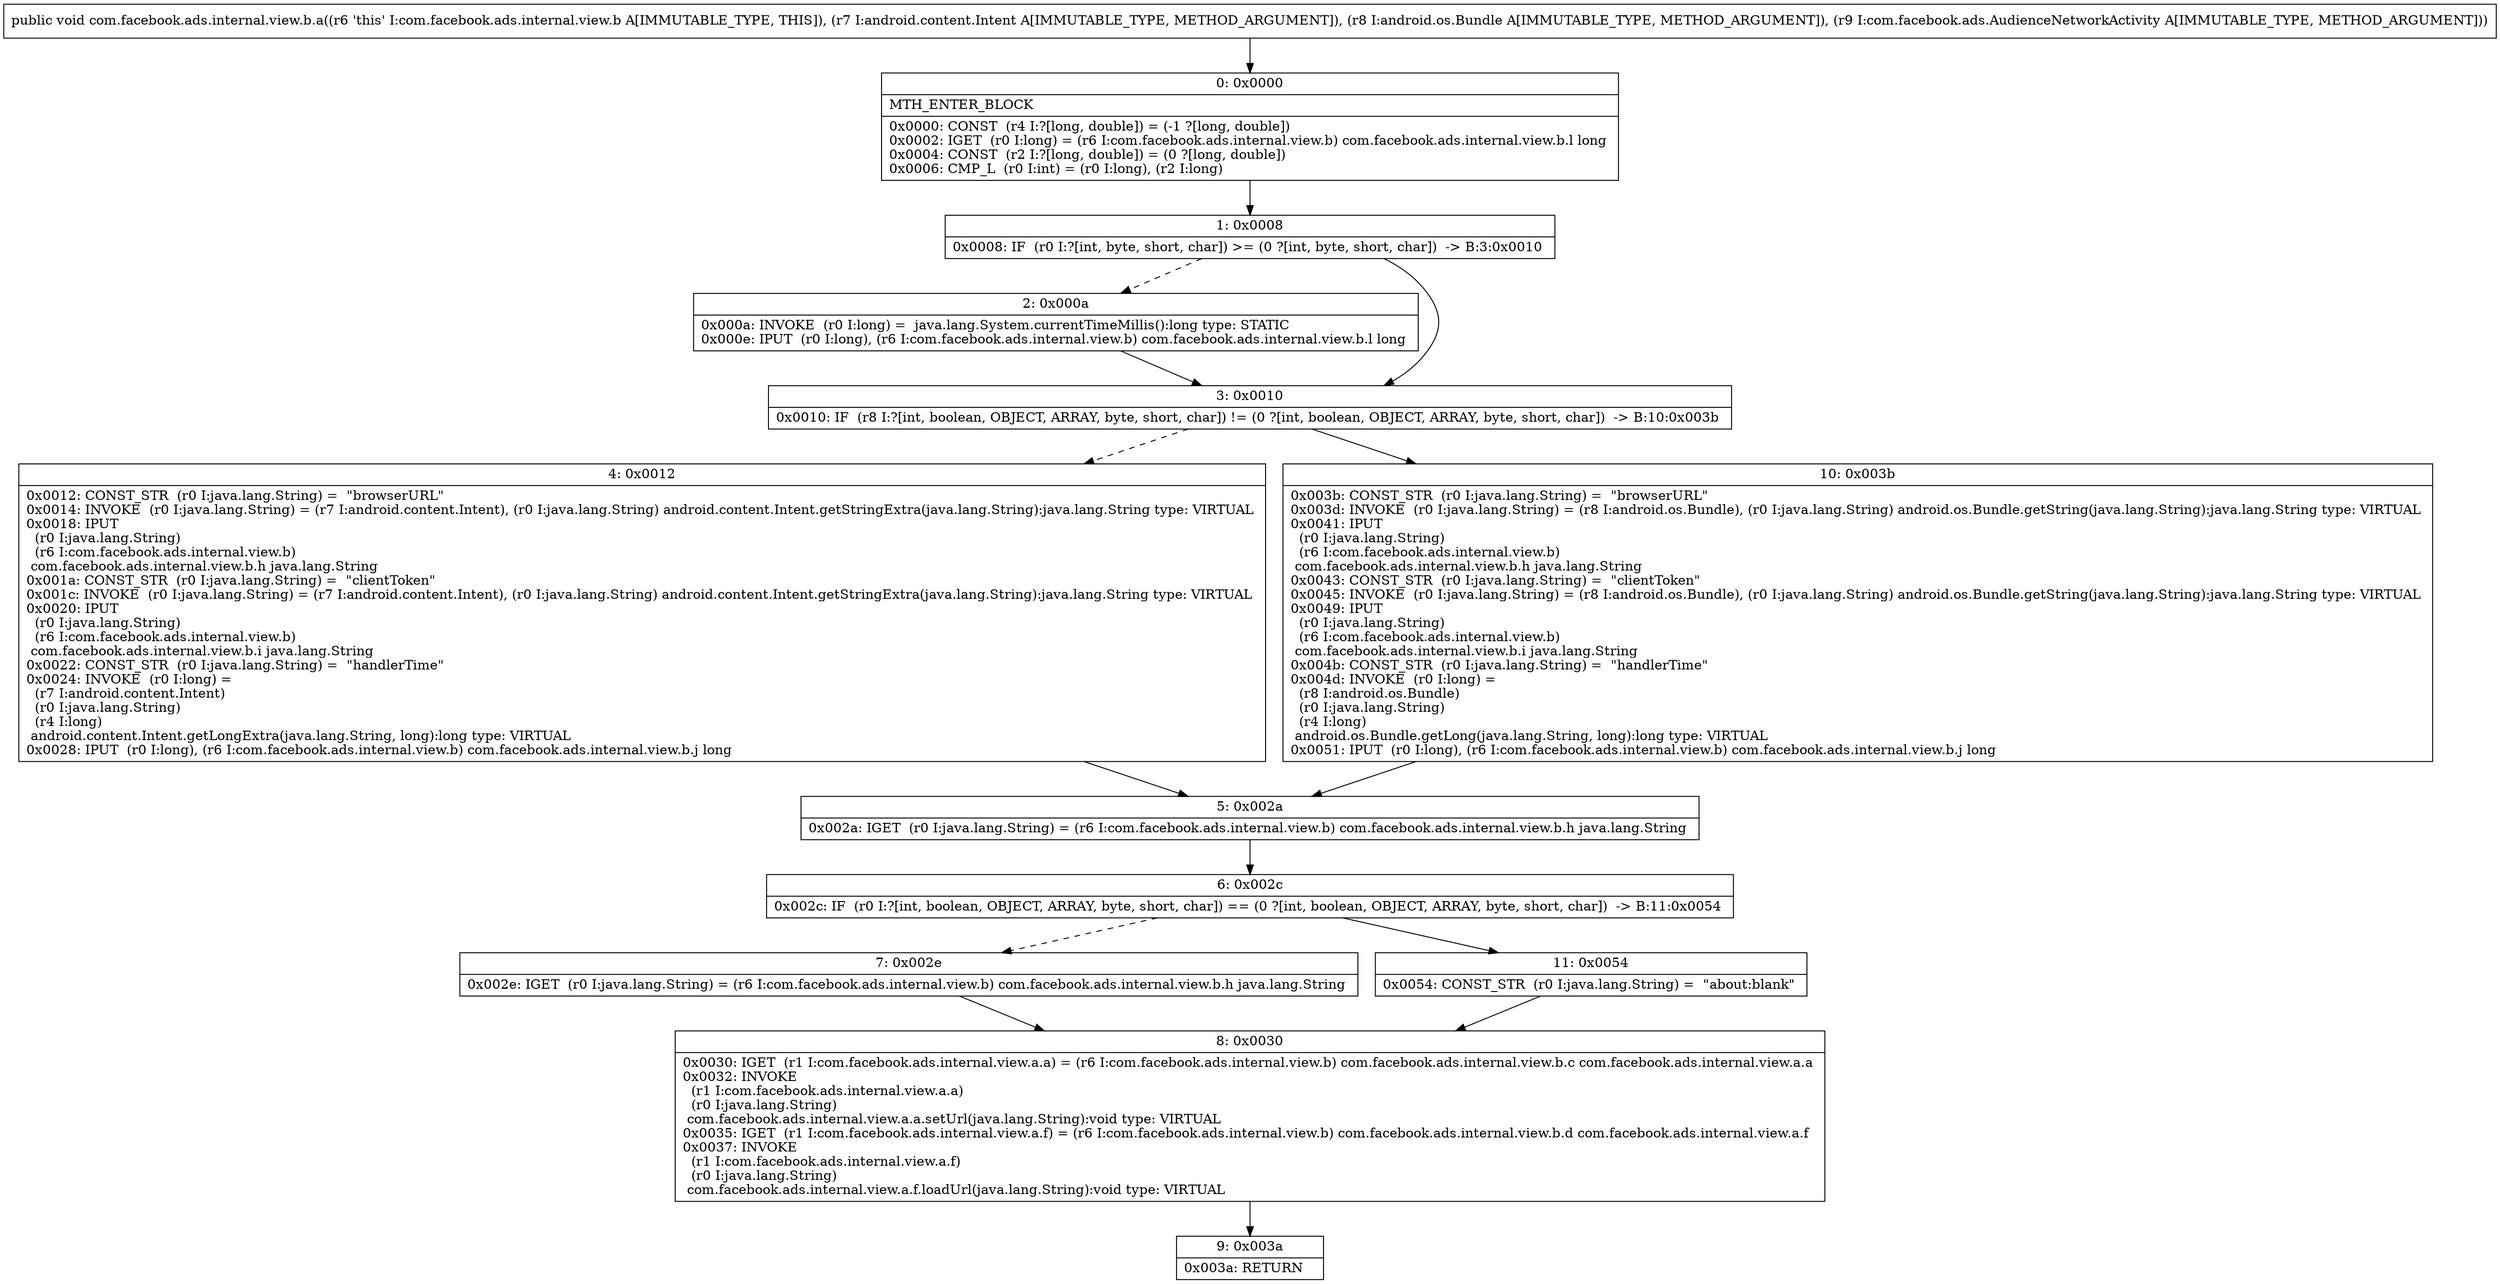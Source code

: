 digraph "CFG forcom.facebook.ads.internal.view.b.a(Landroid\/content\/Intent;Landroid\/os\/Bundle;Lcom\/facebook\/ads\/AudienceNetworkActivity;)V" {
Node_0 [shape=record,label="{0\:\ 0x0000|MTH_ENTER_BLOCK\l|0x0000: CONST  (r4 I:?[long, double]) = (\-1 ?[long, double]) \l0x0002: IGET  (r0 I:long) = (r6 I:com.facebook.ads.internal.view.b) com.facebook.ads.internal.view.b.l long \l0x0004: CONST  (r2 I:?[long, double]) = (0 ?[long, double]) \l0x0006: CMP_L  (r0 I:int) = (r0 I:long), (r2 I:long) \l}"];
Node_1 [shape=record,label="{1\:\ 0x0008|0x0008: IF  (r0 I:?[int, byte, short, char]) \>= (0 ?[int, byte, short, char])  \-\> B:3:0x0010 \l}"];
Node_2 [shape=record,label="{2\:\ 0x000a|0x000a: INVOKE  (r0 I:long) =  java.lang.System.currentTimeMillis():long type: STATIC \l0x000e: IPUT  (r0 I:long), (r6 I:com.facebook.ads.internal.view.b) com.facebook.ads.internal.view.b.l long \l}"];
Node_3 [shape=record,label="{3\:\ 0x0010|0x0010: IF  (r8 I:?[int, boolean, OBJECT, ARRAY, byte, short, char]) != (0 ?[int, boolean, OBJECT, ARRAY, byte, short, char])  \-\> B:10:0x003b \l}"];
Node_4 [shape=record,label="{4\:\ 0x0012|0x0012: CONST_STR  (r0 I:java.lang.String) =  \"browserURL\" \l0x0014: INVOKE  (r0 I:java.lang.String) = (r7 I:android.content.Intent), (r0 I:java.lang.String) android.content.Intent.getStringExtra(java.lang.String):java.lang.String type: VIRTUAL \l0x0018: IPUT  \l  (r0 I:java.lang.String)\l  (r6 I:com.facebook.ads.internal.view.b)\l com.facebook.ads.internal.view.b.h java.lang.String \l0x001a: CONST_STR  (r0 I:java.lang.String) =  \"clientToken\" \l0x001c: INVOKE  (r0 I:java.lang.String) = (r7 I:android.content.Intent), (r0 I:java.lang.String) android.content.Intent.getStringExtra(java.lang.String):java.lang.String type: VIRTUAL \l0x0020: IPUT  \l  (r0 I:java.lang.String)\l  (r6 I:com.facebook.ads.internal.view.b)\l com.facebook.ads.internal.view.b.i java.lang.String \l0x0022: CONST_STR  (r0 I:java.lang.String) =  \"handlerTime\" \l0x0024: INVOKE  (r0 I:long) = \l  (r7 I:android.content.Intent)\l  (r0 I:java.lang.String)\l  (r4 I:long)\l android.content.Intent.getLongExtra(java.lang.String, long):long type: VIRTUAL \l0x0028: IPUT  (r0 I:long), (r6 I:com.facebook.ads.internal.view.b) com.facebook.ads.internal.view.b.j long \l}"];
Node_5 [shape=record,label="{5\:\ 0x002a|0x002a: IGET  (r0 I:java.lang.String) = (r6 I:com.facebook.ads.internal.view.b) com.facebook.ads.internal.view.b.h java.lang.String \l}"];
Node_6 [shape=record,label="{6\:\ 0x002c|0x002c: IF  (r0 I:?[int, boolean, OBJECT, ARRAY, byte, short, char]) == (0 ?[int, boolean, OBJECT, ARRAY, byte, short, char])  \-\> B:11:0x0054 \l}"];
Node_7 [shape=record,label="{7\:\ 0x002e|0x002e: IGET  (r0 I:java.lang.String) = (r6 I:com.facebook.ads.internal.view.b) com.facebook.ads.internal.view.b.h java.lang.String \l}"];
Node_8 [shape=record,label="{8\:\ 0x0030|0x0030: IGET  (r1 I:com.facebook.ads.internal.view.a.a) = (r6 I:com.facebook.ads.internal.view.b) com.facebook.ads.internal.view.b.c com.facebook.ads.internal.view.a.a \l0x0032: INVOKE  \l  (r1 I:com.facebook.ads.internal.view.a.a)\l  (r0 I:java.lang.String)\l com.facebook.ads.internal.view.a.a.setUrl(java.lang.String):void type: VIRTUAL \l0x0035: IGET  (r1 I:com.facebook.ads.internal.view.a.f) = (r6 I:com.facebook.ads.internal.view.b) com.facebook.ads.internal.view.b.d com.facebook.ads.internal.view.a.f \l0x0037: INVOKE  \l  (r1 I:com.facebook.ads.internal.view.a.f)\l  (r0 I:java.lang.String)\l com.facebook.ads.internal.view.a.f.loadUrl(java.lang.String):void type: VIRTUAL \l}"];
Node_9 [shape=record,label="{9\:\ 0x003a|0x003a: RETURN   \l}"];
Node_10 [shape=record,label="{10\:\ 0x003b|0x003b: CONST_STR  (r0 I:java.lang.String) =  \"browserURL\" \l0x003d: INVOKE  (r0 I:java.lang.String) = (r8 I:android.os.Bundle), (r0 I:java.lang.String) android.os.Bundle.getString(java.lang.String):java.lang.String type: VIRTUAL \l0x0041: IPUT  \l  (r0 I:java.lang.String)\l  (r6 I:com.facebook.ads.internal.view.b)\l com.facebook.ads.internal.view.b.h java.lang.String \l0x0043: CONST_STR  (r0 I:java.lang.String) =  \"clientToken\" \l0x0045: INVOKE  (r0 I:java.lang.String) = (r8 I:android.os.Bundle), (r0 I:java.lang.String) android.os.Bundle.getString(java.lang.String):java.lang.String type: VIRTUAL \l0x0049: IPUT  \l  (r0 I:java.lang.String)\l  (r6 I:com.facebook.ads.internal.view.b)\l com.facebook.ads.internal.view.b.i java.lang.String \l0x004b: CONST_STR  (r0 I:java.lang.String) =  \"handlerTime\" \l0x004d: INVOKE  (r0 I:long) = \l  (r8 I:android.os.Bundle)\l  (r0 I:java.lang.String)\l  (r4 I:long)\l android.os.Bundle.getLong(java.lang.String, long):long type: VIRTUAL \l0x0051: IPUT  (r0 I:long), (r6 I:com.facebook.ads.internal.view.b) com.facebook.ads.internal.view.b.j long \l}"];
Node_11 [shape=record,label="{11\:\ 0x0054|0x0054: CONST_STR  (r0 I:java.lang.String) =  \"about:blank\" \l}"];
MethodNode[shape=record,label="{public void com.facebook.ads.internal.view.b.a((r6 'this' I:com.facebook.ads.internal.view.b A[IMMUTABLE_TYPE, THIS]), (r7 I:android.content.Intent A[IMMUTABLE_TYPE, METHOD_ARGUMENT]), (r8 I:android.os.Bundle A[IMMUTABLE_TYPE, METHOD_ARGUMENT]), (r9 I:com.facebook.ads.AudienceNetworkActivity A[IMMUTABLE_TYPE, METHOD_ARGUMENT])) }"];
MethodNode -> Node_0;
Node_0 -> Node_1;
Node_1 -> Node_2[style=dashed];
Node_1 -> Node_3;
Node_2 -> Node_3;
Node_3 -> Node_4[style=dashed];
Node_3 -> Node_10;
Node_4 -> Node_5;
Node_5 -> Node_6;
Node_6 -> Node_7[style=dashed];
Node_6 -> Node_11;
Node_7 -> Node_8;
Node_8 -> Node_9;
Node_10 -> Node_5;
Node_11 -> Node_8;
}

